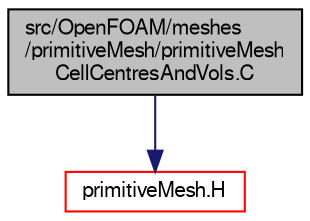 digraph "src/OpenFOAM/meshes/primitiveMesh/primitiveMeshCellCentresAndVols.C"
{
  bgcolor="transparent";
  edge [fontname="FreeSans",fontsize="10",labelfontname="FreeSans",labelfontsize="10"];
  node [fontname="FreeSans",fontsize="10",shape=record];
  Node1 [label="src/OpenFOAM/meshes\l/primitiveMesh/primitiveMesh\lCellCentresAndVols.C",height=0.2,width=0.4,color="black", fillcolor="grey75", style="filled" fontcolor="black"];
  Node1 -> Node2 [color="midnightblue",fontsize="10",style="solid",fontname="FreeSans"];
  Node2 [label="primitiveMesh.H",height=0.2,width=0.4,color="red",URL="$a08253.html"];
}
